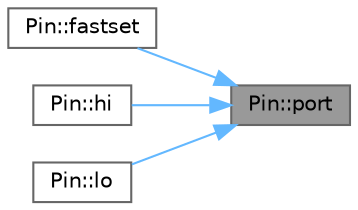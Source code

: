 digraph "Pin::port"
{
 // LATEX_PDF_SIZE
  bgcolor="transparent";
  edge [fontname=Helvetica,fontsize=10,labelfontname=Helvetica,labelfontsize=10];
  node [fontname=Helvetica,fontsize=10,shape=box,height=0.2,width=0.4];
  rankdir="RL";
  Node1 [id="Node000001",label="Pin::port",height=0.2,width=0.4,color="gray40", fillcolor="grey60", style="filled", fontcolor="black",tooltip="Get the output state of the port."];
  Node1 -> Node2 [id="edge1_Node000001_Node000002",dir="back",color="steelblue1",style="solid",tooltip=" "];
  Node2 [id="Node000002",label="Pin::fastset",height=0.2,width=0.4,color="grey40", fillcolor="white", style="filled",URL="$d7/d68/class_pin.html#a182ab9f12ccc742d2f790b8b394e0adb",tooltip="Set the state of a port."];
  Node1 -> Node3 [id="edge2_Node000001_Node000003",dir="back",color="steelblue1",style="solid",tooltip=" "];
  Node3 [id="Node000003",label="Pin::hi",height=0.2,width=0.4,color="grey40", fillcolor="white", style="filled",URL="$d7/d68/class_pin.html#a60e2715b756d236bf8efdffae663b568",tooltip="Set the same pin on another port to HIGH"];
  Node1 -> Node4 [id="edge3_Node000001_Node000004",dir="back",color="steelblue1",style="solid",tooltip=" "];
  Node4 [id="Node000004",label="Pin::lo",height=0.2,width=0.4,color="grey40", fillcolor="white", style="filled",URL="$d7/d68/class_pin.html#a2047664cea46b16584f6fc9e26b4ed90",tooltip="Set the same pin on another port to LOW"];
}
